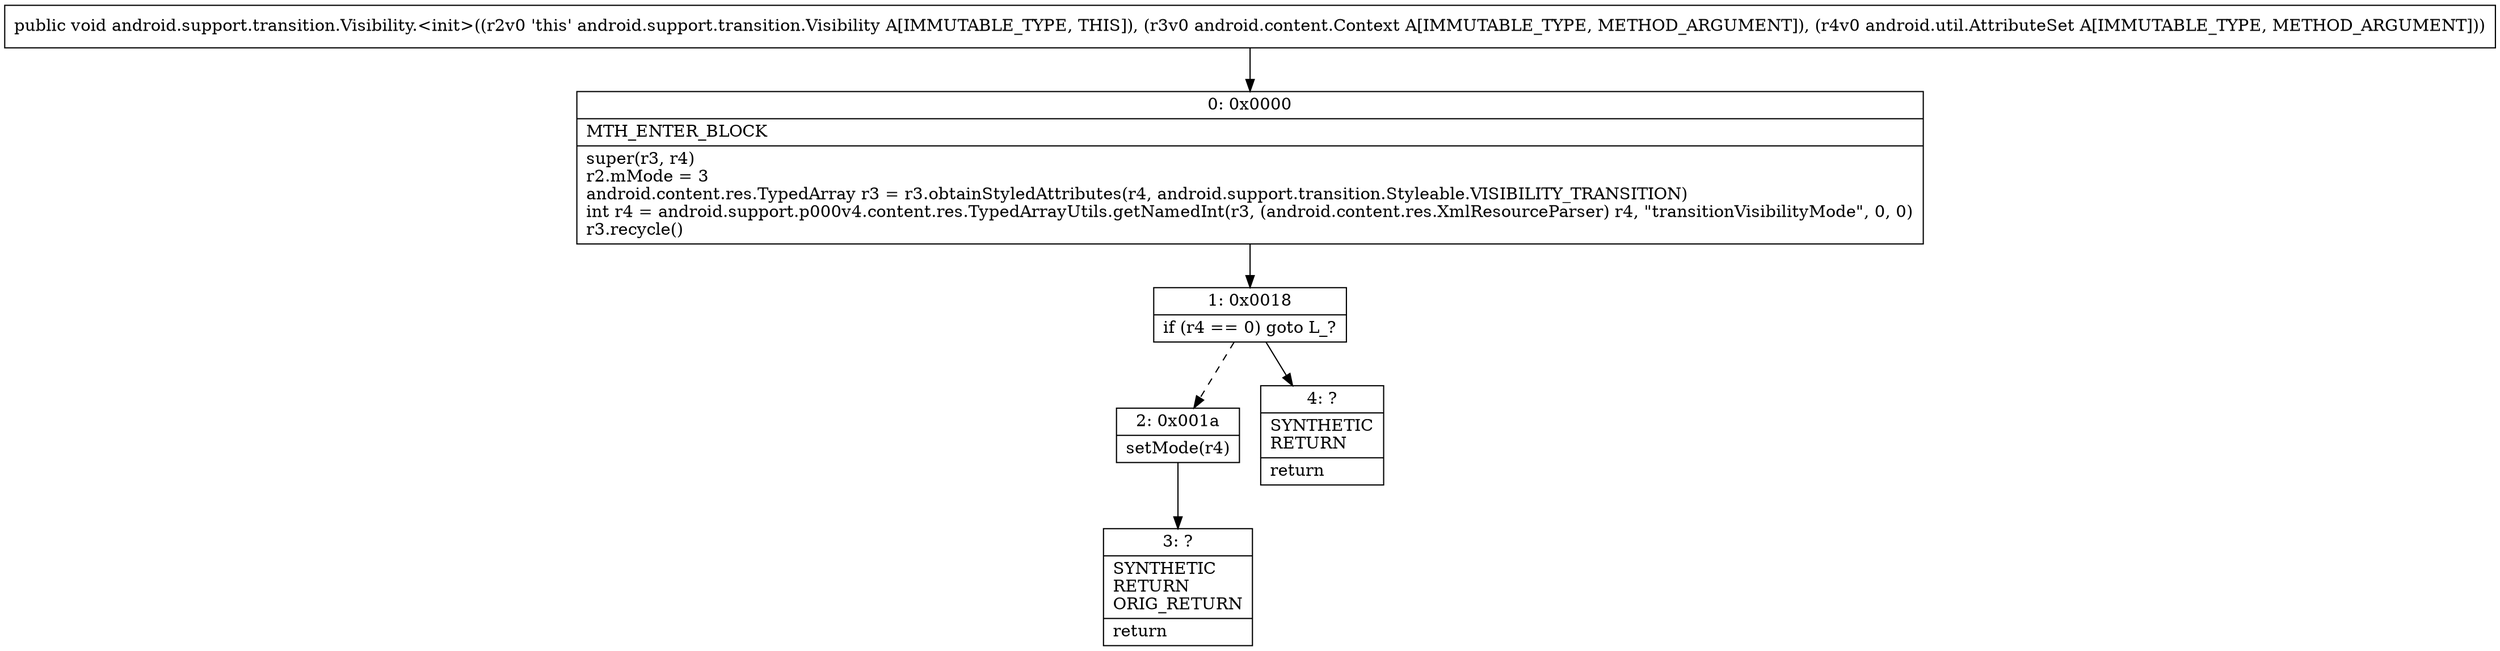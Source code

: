 digraph "CFG forandroid.support.transition.Visibility.\<init\>(Landroid\/content\/Context;Landroid\/util\/AttributeSet;)V" {
Node_0 [shape=record,label="{0\:\ 0x0000|MTH_ENTER_BLOCK\l|super(r3, r4)\lr2.mMode = 3\landroid.content.res.TypedArray r3 = r3.obtainStyledAttributes(r4, android.support.transition.Styleable.VISIBILITY_TRANSITION)\lint r4 = android.support.p000v4.content.res.TypedArrayUtils.getNamedInt(r3, (android.content.res.XmlResourceParser) r4, \"transitionVisibilityMode\", 0, 0)\lr3.recycle()\l}"];
Node_1 [shape=record,label="{1\:\ 0x0018|if (r4 == 0) goto L_?\l}"];
Node_2 [shape=record,label="{2\:\ 0x001a|setMode(r4)\l}"];
Node_3 [shape=record,label="{3\:\ ?|SYNTHETIC\lRETURN\lORIG_RETURN\l|return\l}"];
Node_4 [shape=record,label="{4\:\ ?|SYNTHETIC\lRETURN\l|return\l}"];
MethodNode[shape=record,label="{public void android.support.transition.Visibility.\<init\>((r2v0 'this' android.support.transition.Visibility A[IMMUTABLE_TYPE, THIS]), (r3v0 android.content.Context A[IMMUTABLE_TYPE, METHOD_ARGUMENT]), (r4v0 android.util.AttributeSet A[IMMUTABLE_TYPE, METHOD_ARGUMENT])) }"];
MethodNode -> Node_0;
Node_0 -> Node_1;
Node_1 -> Node_2[style=dashed];
Node_1 -> Node_4;
Node_2 -> Node_3;
}

